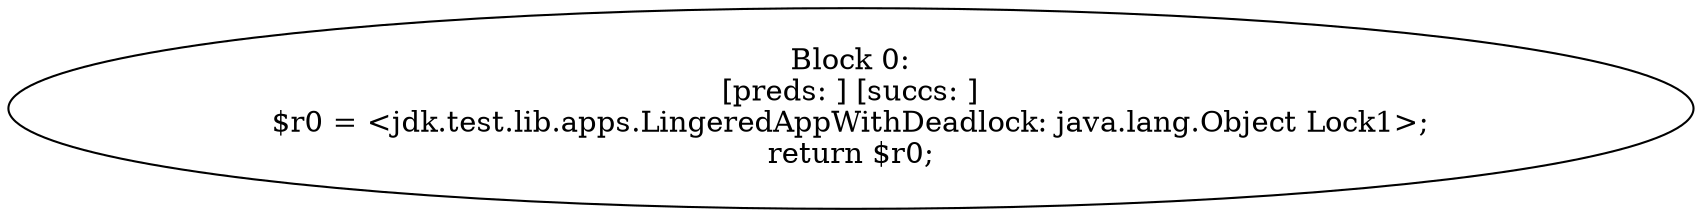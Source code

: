 digraph "unitGraph" {
    "Block 0:
[preds: ] [succs: ]
$r0 = <jdk.test.lib.apps.LingeredAppWithDeadlock: java.lang.Object Lock1>;
return $r0;
"
}
